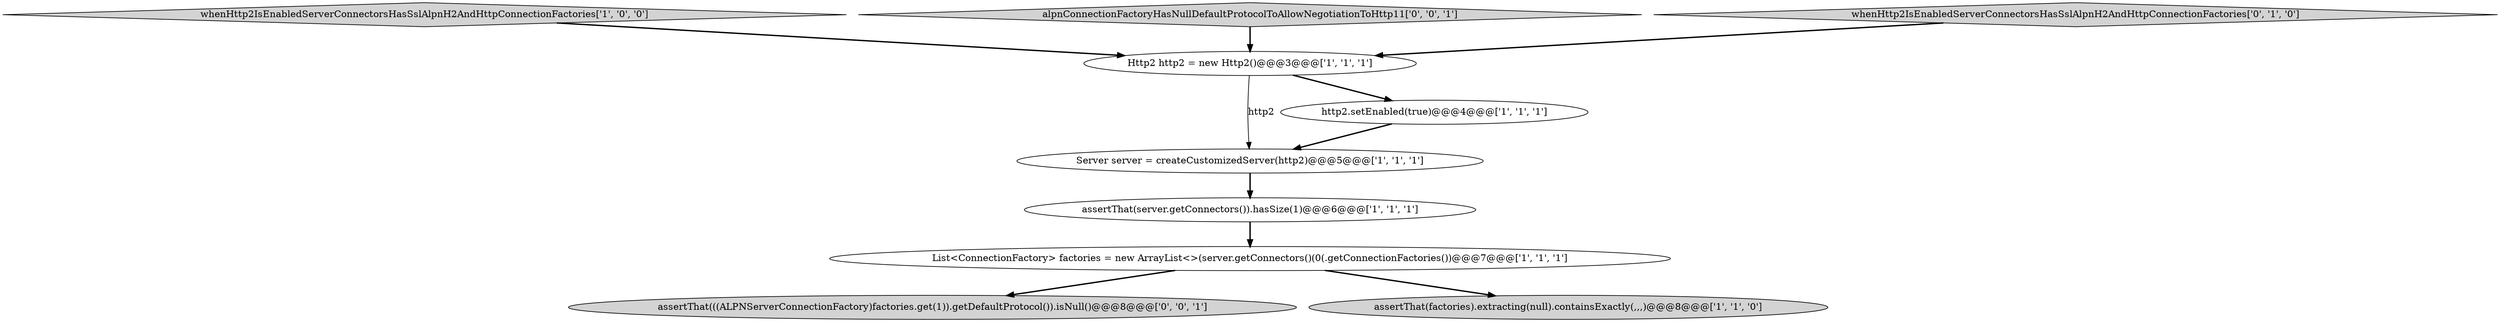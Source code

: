 digraph {
2 [style = filled, label = "whenHttp2IsEnabledServerConnectorsHasSslAlpnH2AndHttpConnectionFactories['1', '0', '0']", fillcolor = lightgray, shape = diamond image = "AAA0AAABBB1BBB"];
0 [style = filled, label = "Http2 http2 = new Http2()@@@3@@@['1', '1', '1']", fillcolor = white, shape = ellipse image = "AAA0AAABBB1BBB"];
1 [style = filled, label = "Server server = createCustomizedServer(http2)@@@5@@@['1', '1', '1']", fillcolor = white, shape = ellipse image = "AAA0AAABBB1BBB"];
8 [style = filled, label = "alpnConnectionFactoryHasNullDefaultProtocolToAllowNegotiationToHttp11['0', '0', '1']", fillcolor = lightgray, shape = diamond image = "AAA0AAABBB3BBB"];
9 [style = filled, label = "assertThat(((ALPNServerConnectionFactory)factories.get(1)).getDefaultProtocol()).isNull()@@@8@@@['0', '0', '1']", fillcolor = lightgray, shape = ellipse image = "AAA0AAABBB3BBB"];
3 [style = filled, label = "assertThat(factories).extracting(null).containsExactly(,,,)@@@8@@@['1', '1', '0']", fillcolor = lightgray, shape = ellipse image = "AAA0AAABBB1BBB"];
5 [style = filled, label = "assertThat(server.getConnectors()).hasSize(1)@@@6@@@['1', '1', '1']", fillcolor = white, shape = ellipse image = "AAA0AAABBB1BBB"];
6 [style = filled, label = "http2.setEnabled(true)@@@4@@@['1', '1', '1']", fillcolor = white, shape = ellipse image = "AAA0AAABBB1BBB"];
7 [style = filled, label = "whenHttp2IsEnabledServerConnectorsHasSslAlpnH2AndHttpConnectionFactories['0', '1', '0']", fillcolor = lightgray, shape = diamond image = "AAA0AAABBB2BBB"];
4 [style = filled, label = "List<ConnectionFactory> factories = new ArrayList<>(server.getConnectors()(0(.getConnectionFactories())@@@7@@@['1', '1', '1']", fillcolor = white, shape = ellipse image = "AAA0AAABBB1BBB"];
1->5 [style = bold, label=""];
8->0 [style = bold, label=""];
4->9 [style = bold, label=""];
6->1 [style = bold, label=""];
4->3 [style = bold, label=""];
2->0 [style = bold, label=""];
7->0 [style = bold, label=""];
0->1 [style = solid, label="http2"];
0->6 [style = bold, label=""];
5->4 [style = bold, label=""];
}
